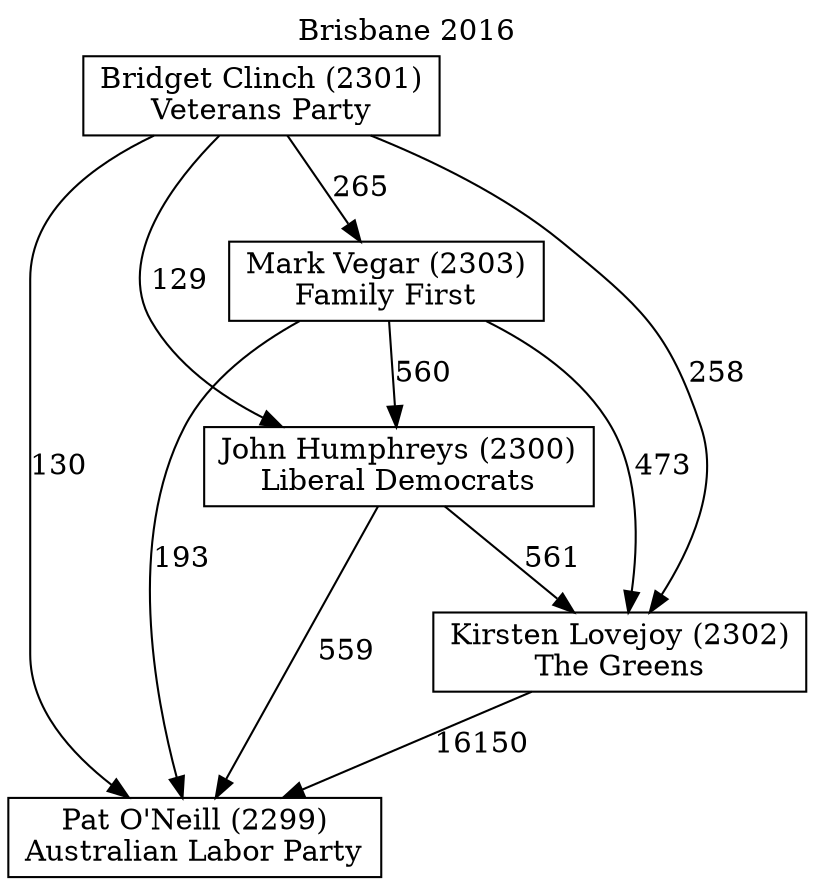 // House preference flow
digraph "Pat O'Neill (2299)_Brisbane_2016" {
	graph [label="Brisbane 2016" labelloc=t mclimit=10]
	node [shape=box]
	"Bridget Clinch (2301)" [label="Bridget Clinch (2301)
Veterans Party"]
	"John Humphreys (2300)" [label="John Humphreys (2300)
Liberal Democrats"]
	"Kirsten Lovejoy (2302)" [label="Kirsten Lovejoy (2302)
The Greens"]
	"Mark Vegar (2303)" [label="Mark Vegar (2303)
Family First"]
	"Pat O'Neill (2299)" [label="Pat O'Neill (2299)
Australian Labor Party"]
	"Bridget Clinch (2301)" -> "John Humphreys (2300)" [label=129]
	"Bridget Clinch (2301)" -> "Kirsten Lovejoy (2302)" [label=258]
	"Bridget Clinch (2301)" -> "Mark Vegar (2303)" [label=265]
	"Bridget Clinch (2301)" -> "Pat O'Neill (2299)" [label=130]
	"John Humphreys (2300)" -> "Kirsten Lovejoy (2302)" [label=561]
	"John Humphreys (2300)" -> "Pat O'Neill (2299)" [label=559]
	"Kirsten Lovejoy (2302)" -> "Pat O'Neill (2299)" [label=16150]
	"Mark Vegar (2303)" -> "John Humphreys (2300)" [label=560]
	"Mark Vegar (2303)" -> "Kirsten Lovejoy (2302)" [label=473]
	"Mark Vegar (2303)" -> "Pat O'Neill (2299)" [label=193]
}
